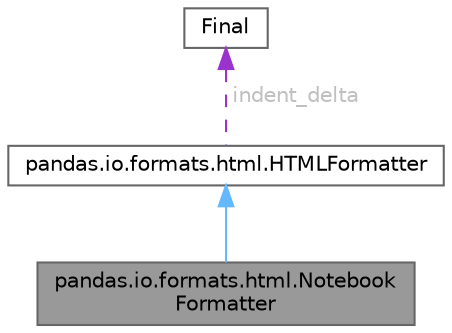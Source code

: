 digraph "pandas.io.formats.html.NotebookFormatter"
{
 // LATEX_PDF_SIZE
  bgcolor="transparent";
  edge [fontname=Helvetica,fontsize=10,labelfontname=Helvetica,labelfontsize=10];
  node [fontname=Helvetica,fontsize=10,shape=box,height=0.2,width=0.4];
  Node1 [id="Node000001",label="pandas.io.formats.html.Notebook\lFormatter",height=0.2,width=0.4,color="gray40", fillcolor="grey60", style="filled", fontcolor="black",tooltip=" "];
  Node2 -> Node1 [id="edge3_Node000001_Node000002",dir="back",color="steelblue1",style="solid",tooltip=" "];
  Node2 [id="Node000002",label="pandas.io.formats.html.HTMLFormatter",height=0.2,width=0.4,color="gray40", fillcolor="white", style="filled",URL="$classpandas_1_1io_1_1formats_1_1html_1_1HTMLFormatter.html",tooltip=" "];
  Node3 -> Node2 [id="edge4_Node000002_Node000003",dir="back",color="darkorchid3",style="dashed",tooltip=" ",label=" indent_delta",fontcolor="grey" ];
  Node3 [id="Node000003",label="Final",height=0.2,width=0.4,color="gray40", fillcolor="white", style="filled",tooltip=" "];
}
